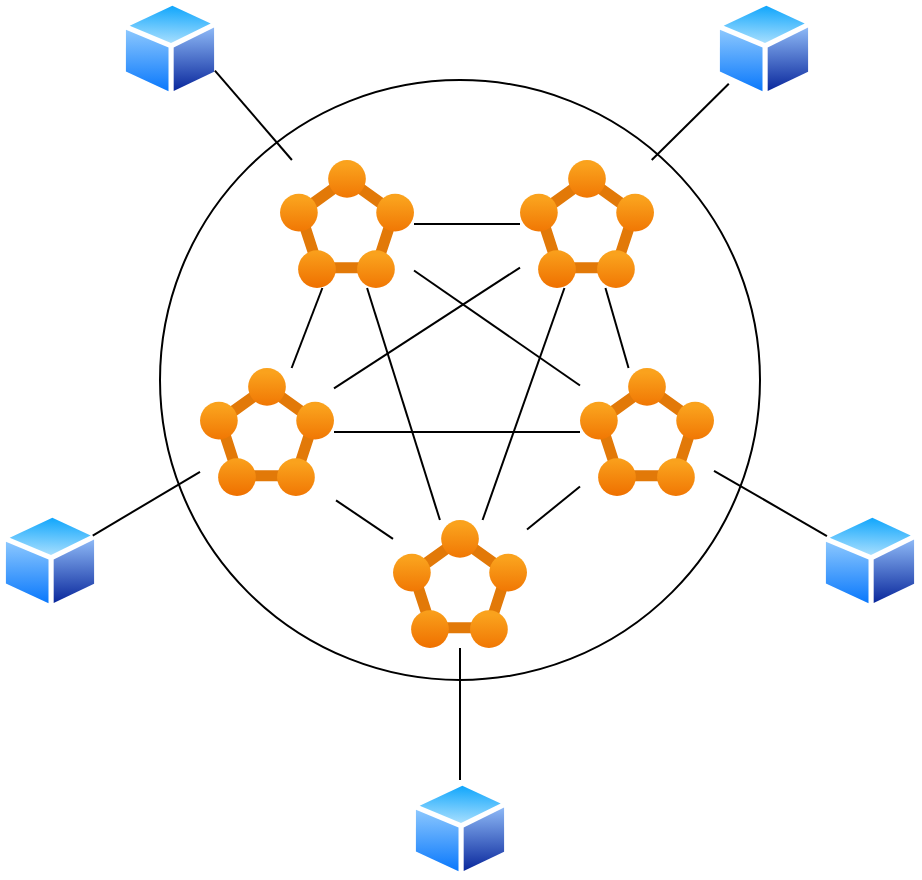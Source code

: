 <mxfile version="15.3.8" type="github">
  <diagram id="9IngYz7eWasDWDB4hYey" name="Page-1">
    <mxGraphModel dx="2574" dy="1345" grid="1" gridSize="10" guides="1" tooltips="1" connect="1" arrows="1" fold="1" page="1" pageScale="1" pageWidth="850" pageHeight="1100" math="0" shadow="0">
      <root>
        <mxCell id="0" />
        <mxCell id="1" parent="0" />
        <mxCell id="uwEyAnSzcpsdPbVKEwzS-2" value="" style="ellipse;whiteSpace=wrap;html=1;aspect=fixed;fillColor=none;" vertex="1" parent="1">
          <mxGeometry x="170" y="310" width="300" height="300" as="geometry" />
        </mxCell>
        <mxCell id="uwEyAnSzcpsdPbVKEwzS-3" value="" style="aspect=fixed;html=1;points=[];align=center;image;fontSize=12;image=img/lib/azure2/compute/Service_Fabric_Clusters.svg;fillColor=none;" vertex="1" parent="1">
          <mxGeometry x="190" y="454" width="67" height="64" as="geometry" />
        </mxCell>
        <mxCell id="uwEyAnSzcpsdPbVKEwzS-4" value="" style="aspect=fixed;html=1;points=[];align=center;image;fontSize=12;image=img/lib/azure2/compute/Service_Fabric_Clusters.svg;fillColor=none;" vertex="1" parent="1">
          <mxGeometry x="230" y="350" width="67" height="64" as="geometry" />
        </mxCell>
        <mxCell id="uwEyAnSzcpsdPbVKEwzS-6" value="" style="aspect=fixed;html=1;points=[];align=center;image;fontSize=12;image=img/lib/azure2/compute/Service_Fabric_Clusters.svg;fillColor=none;" vertex="1" parent="1">
          <mxGeometry x="380" y="454" width="67" height="64" as="geometry" />
        </mxCell>
        <mxCell id="uwEyAnSzcpsdPbVKEwzS-7" value="" style="aspect=fixed;html=1;points=[];align=center;image;fontSize=12;image=img/lib/azure2/compute/Service_Fabric_Clusters.svg;fillColor=none;" vertex="1" parent="1">
          <mxGeometry x="286.5" y="530" width="67" height="64" as="geometry" />
        </mxCell>
        <mxCell id="uwEyAnSzcpsdPbVKEwzS-8" value="" style="aspect=fixed;html=1;points=[];align=center;image;fontSize=12;image=img/lib/azure2/compute/Service_Fabric_Clusters.svg;fillColor=none;" vertex="1" parent="1">
          <mxGeometry x="350" y="350" width="67" height="64" as="geometry" />
        </mxCell>
        <mxCell id="uwEyAnSzcpsdPbVKEwzS-11" value="" style="endArrow=none;html=1;" edge="1" parent="1" source="uwEyAnSzcpsdPbVKEwzS-3" target="uwEyAnSzcpsdPbVKEwzS-8">
          <mxGeometry width="50" height="50" relative="1" as="geometry">
            <mxPoint x="400" y="710" as="sourcePoint" />
            <mxPoint x="450" y="660" as="targetPoint" />
          </mxGeometry>
        </mxCell>
        <mxCell id="uwEyAnSzcpsdPbVKEwzS-12" value="" style="endArrow=none;html=1;" edge="1" parent="1" source="uwEyAnSzcpsdPbVKEwzS-6" target="uwEyAnSzcpsdPbVKEwzS-3">
          <mxGeometry width="50" height="50" relative="1" as="geometry">
            <mxPoint x="400" y="710" as="sourcePoint" />
            <mxPoint x="450" y="660" as="targetPoint" />
          </mxGeometry>
        </mxCell>
        <mxCell id="uwEyAnSzcpsdPbVKEwzS-14" value="" style="endArrow=none;html=1;" edge="1" parent="1" source="uwEyAnSzcpsdPbVKEwzS-4" target="uwEyAnSzcpsdPbVKEwzS-7">
          <mxGeometry width="50" height="50" relative="1" as="geometry">
            <mxPoint x="400" y="710" as="sourcePoint" />
            <mxPoint x="450" y="660" as="targetPoint" />
          </mxGeometry>
        </mxCell>
        <mxCell id="uwEyAnSzcpsdPbVKEwzS-15" value="" style="endArrow=none;html=1;" edge="1" parent="1" source="uwEyAnSzcpsdPbVKEwzS-7" target="uwEyAnSzcpsdPbVKEwzS-8">
          <mxGeometry width="50" height="50" relative="1" as="geometry">
            <mxPoint x="400" y="710" as="sourcePoint" />
            <mxPoint x="450" y="660" as="targetPoint" />
          </mxGeometry>
        </mxCell>
        <mxCell id="uwEyAnSzcpsdPbVKEwzS-16" value="" style="endArrow=none;html=1;" edge="1" parent="1" source="uwEyAnSzcpsdPbVKEwzS-6" target="uwEyAnSzcpsdPbVKEwzS-8">
          <mxGeometry width="50" height="50" relative="1" as="geometry">
            <mxPoint x="400" y="710" as="sourcePoint" />
            <mxPoint x="450" y="660" as="targetPoint" />
          </mxGeometry>
        </mxCell>
        <mxCell id="uwEyAnSzcpsdPbVKEwzS-17" value="" style="endArrow=none;html=1;" edge="1" parent="1" source="uwEyAnSzcpsdPbVKEwzS-8" target="uwEyAnSzcpsdPbVKEwzS-4">
          <mxGeometry width="50" height="50" relative="1" as="geometry">
            <mxPoint x="400" y="710" as="sourcePoint" />
            <mxPoint x="450" y="660" as="targetPoint" />
          </mxGeometry>
        </mxCell>
        <mxCell id="uwEyAnSzcpsdPbVKEwzS-18" value="" style="endArrow=none;html=1;" edge="1" parent="1" source="uwEyAnSzcpsdPbVKEwzS-3" target="uwEyAnSzcpsdPbVKEwzS-4">
          <mxGeometry width="50" height="50" relative="1" as="geometry">
            <mxPoint x="400" y="710" as="sourcePoint" />
            <mxPoint x="450" y="660" as="targetPoint" />
          </mxGeometry>
        </mxCell>
        <mxCell id="uwEyAnSzcpsdPbVKEwzS-19" value="" style="endArrow=none;html=1;exitX=1.015;exitY=1.034;exitDx=0;exitDy=0;exitPerimeter=0;" edge="1" parent="1" source="uwEyAnSzcpsdPbVKEwzS-3" target="uwEyAnSzcpsdPbVKEwzS-7">
          <mxGeometry width="50" height="50" relative="1" as="geometry">
            <mxPoint x="400" y="710" as="sourcePoint" />
            <mxPoint x="450" y="660" as="targetPoint" />
          </mxGeometry>
        </mxCell>
        <mxCell id="uwEyAnSzcpsdPbVKEwzS-20" value="" style="endArrow=none;html=1;" edge="1" parent="1" source="uwEyAnSzcpsdPbVKEwzS-7" target="uwEyAnSzcpsdPbVKEwzS-6">
          <mxGeometry width="50" height="50" relative="1" as="geometry">
            <mxPoint x="400" y="710" as="sourcePoint" />
            <mxPoint x="450" y="660" as="targetPoint" />
          </mxGeometry>
        </mxCell>
        <mxCell id="uwEyAnSzcpsdPbVKEwzS-22" value="" style="endArrow=none;html=1;" edge="1" parent="1" source="uwEyAnSzcpsdPbVKEwzS-4" target="uwEyAnSzcpsdPbVKEwzS-6">
          <mxGeometry width="50" height="50" relative="1" as="geometry">
            <mxPoint x="400" y="710" as="sourcePoint" />
            <mxPoint x="450" y="660" as="targetPoint" />
          </mxGeometry>
        </mxCell>
        <mxCell id="uwEyAnSzcpsdPbVKEwzS-23" value="" style="aspect=fixed;perimeter=ellipsePerimeter;html=1;align=center;shadow=0;dashed=0;spacingTop=3;image;image=img/lib/active_directory/generic_node.svg;fillColor=none;" vertex="1" parent="1">
          <mxGeometry x="90" y="526" width="50" height="49" as="geometry" />
        </mxCell>
        <mxCell id="uwEyAnSzcpsdPbVKEwzS-24" value="" style="aspect=fixed;perimeter=ellipsePerimeter;html=1;align=center;shadow=0;dashed=0;spacingTop=3;image;image=img/lib/active_directory/generic_node.svg;fillColor=none;" vertex="1" parent="1">
          <mxGeometry x="295" y="660" width="50" height="49" as="geometry" />
        </mxCell>
        <mxCell id="uwEyAnSzcpsdPbVKEwzS-25" value="" style="aspect=fixed;perimeter=ellipsePerimeter;html=1;align=center;shadow=0;dashed=0;spacingTop=3;image;image=img/lib/active_directory/generic_node.svg;fillColor=none;" vertex="1" parent="1">
          <mxGeometry x="500" y="526" width="50" height="49" as="geometry" />
        </mxCell>
        <mxCell id="uwEyAnSzcpsdPbVKEwzS-26" value="" style="aspect=fixed;perimeter=ellipsePerimeter;html=1;align=center;shadow=0;dashed=0;spacingTop=3;image;image=img/lib/active_directory/generic_node.svg;fillColor=none;" vertex="1" parent="1">
          <mxGeometry x="447" y="270" width="50" height="49" as="geometry" />
        </mxCell>
        <mxCell id="uwEyAnSzcpsdPbVKEwzS-27" value="" style="aspect=fixed;perimeter=ellipsePerimeter;html=1;align=center;shadow=0;dashed=0;spacingTop=3;image;image=img/lib/active_directory/generic_node.svg;fillColor=none;" vertex="1" parent="1">
          <mxGeometry x="150" y="270" width="50" height="49" as="geometry" />
        </mxCell>
        <mxCell id="uwEyAnSzcpsdPbVKEwzS-29" value="" style="endArrow=none;html=1;" edge="1" parent="1" source="uwEyAnSzcpsdPbVKEwzS-3" target="uwEyAnSzcpsdPbVKEwzS-23">
          <mxGeometry width="50" height="50" relative="1" as="geometry">
            <mxPoint x="400" y="710" as="sourcePoint" />
            <mxPoint x="450" y="660" as="targetPoint" />
          </mxGeometry>
        </mxCell>
        <mxCell id="uwEyAnSzcpsdPbVKEwzS-30" value="" style="endArrow=none;html=1;entryX=1;entryY=0.75;entryDx=0;entryDy=0;" edge="1" parent="1" source="uwEyAnSzcpsdPbVKEwzS-4" target="uwEyAnSzcpsdPbVKEwzS-27">
          <mxGeometry width="50" height="50" relative="1" as="geometry">
            <mxPoint x="400" y="710" as="sourcePoint" />
            <mxPoint x="450" y="660" as="targetPoint" />
          </mxGeometry>
        </mxCell>
        <mxCell id="uwEyAnSzcpsdPbVKEwzS-31" value="" style="endArrow=none;html=1;" edge="1" parent="1" source="uwEyAnSzcpsdPbVKEwzS-8" target="uwEyAnSzcpsdPbVKEwzS-26">
          <mxGeometry width="50" height="50" relative="1" as="geometry">
            <mxPoint x="400" y="710" as="sourcePoint" />
            <mxPoint x="450" y="660" as="targetPoint" />
          </mxGeometry>
        </mxCell>
        <mxCell id="uwEyAnSzcpsdPbVKEwzS-32" value="" style="endArrow=none;html=1;" edge="1" parent="1" source="uwEyAnSzcpsdPbVKEwzS-6" target="uwEyAnSzcpsdPbVKEwzS-25">
          <mxGeometry width="50" height="50" relative="1" as="geometry">
            <mxPoint x="400" y="710" as="sourcePoint" />
            <mxPoint x="450" y="660" as="targetPoint" />
          </mxGeometry>
        </mxCell>
        <mxCell id="uwEyAnSzcpsdPbVKEwzS-33" value="" style="endArrow=none;html=1;" edge="1" parent="1" source="uwEyAnSzcpsdPbVKEwzS-24" target="uwEyAnSzcpsdPbVKEwzS-7">
          <mxGeometry width="50" height="50" relative="1" as="geometry">
            <mxPoint x="400" y="710" as="sourcePoint" />
            <mxPoint x="450" y="660" as="targetPoint" />
          </mxGeometry>
        </mxCell>
      </root>
    </mxGraphModel>
  </diagram>
</mxfile>
